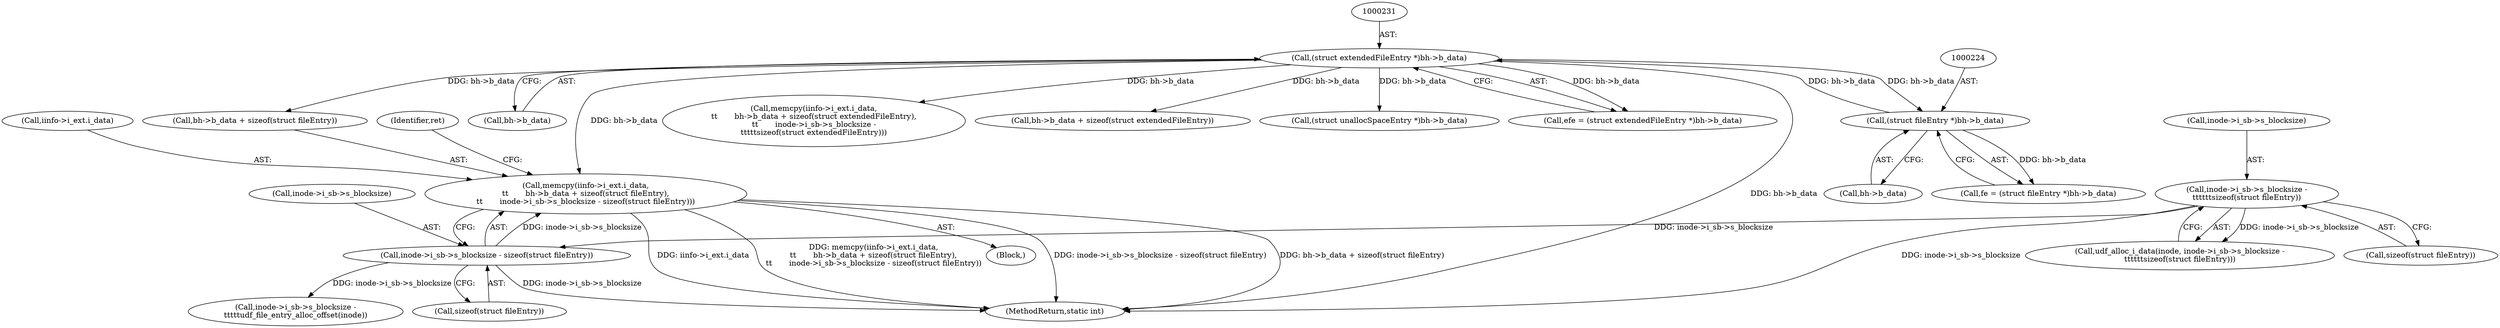 digraph "0_linux_e159332b9af4b04d882dbcfe1bb0117f0a6d4b58@API" {
"1000492" [label="(Call,memcpy(iinfo->i_ext.i_data,\n\t\t       bh->b_data + sizeof(struct fileEntry),\n\t\t       inode->i_sb->s_blocksize - sizeof(struct fileEntry)))"];
"1000230" [label="(Call,(struct extendedFileEntry *)bh->b_data)"];
"1000223" [label="(Call,(struct fileEntry *)bh->b_data)"];
"1000504" [label="(Call,inode->i_sb->s_blocksize - sizeof(struct fileEntry))"];
"1000481" [label="(Call,inode->i_sb->s_blocksize -\n\t\t\t\t\t\tsizeof(struct fileEntry))"];
"1000487" [label="(Call,sizeof(struct fileEntry))"];
"1000481" [label="(Call,inode->i_sb->s_blocksize -\n\t\t\t\t\t\tsizeof(struct fileEntry))"];
"1000498" [label="(Call,bh->b_data + sizeof(struct fileEntry))"];
"1000232" [label="(Call,bh->b_data)"];
"1000482" [label="(Call,inode->i_sb->s_blocksize)"];
"1000510" [label="(Call,sizeof(struct fileEntry))"];
"1001013" [label="(Call,inode->i_sb->s_blocksize -\n\t\t\t\t\tudf_file_entry_alloc_offset(inode))"];
"1000436" [label="(Call,memcpy(iinfo->i_ext.i_data,\n\t\t       bh->b_data + sizeof(struct extendedFileEntry),\n\t\t       inode->i_sb->s_blocksize -\n\t\t\t\t\tsizeof(struct extendedFileEntry)))"];
"1000466" [label="(Block,)"];
"1000479" [label="(Call,udf_alloc_i_data(inode, inode->i_sb->s_blocksize -\n\t\t\t\t\t\tsizeof(struct fileEntry)))"];
"1000230" [label="(Call,(struct extendedFileEntry *)bh->b_data)"];
"1000504" [label="(Call,inode->i_sb->s_blocksize - sizeof(struct fileEntry))"];
"1001226" [label="(MethodReturn,static int)"];
"1000583" [label="(Identifier,ret)"];
"1000442" [label="(Call,bh->b_data + sizeof(struct extendedFileEntry))"];
"1000539" [label="(Call,(struct unallocSpaceEntry *)bh->b_data)"];
"1000228" [label="(Call,efe = (struct extendedFileEntry *)bh->b_data)"];
"1000223" [label="(Call,(struct fileEntry *)bh->b_data)"];
"1000225" [label="(Call,bh->b_data)"];
"1000493" [label="(Call,iinfo->i_ext.i_data)"];
"1000492" [label="(Call,memcpy(iinfo->i_ext.i_data,\n\t\t       bh->b_data + sizeof(struct fileEntry),\n\t\t       inode->i_sb->s_blocksize - sizeof(struct fileEntry)))"];
"1000221" [label="(Call,fe = (struct fileEntry *)bh->b_data)"];
"1000505" [label="(Call,inode->i_sb->s_blocksize)"];
"1000492" -> "1000466"  [label="AST: "];
"1000492" -> "1000504"  [label="CFG: "];
"1000493" -> "1000492"  [label="AST: "];
"1000498" -> "1000492"  [label="AST: "];
"1000504" -> "1000492"  [label="AST: "];
"1000583" -> "1000492"  [label="CFG: "];
"1000492" -> "1001226"  [label="DDG: bh->b_data + sizeof(struct fileEntry)"];
"1000492" -> "1001226"  [label="DDG: iinfo->i_ext.i_data"];
"1000492" -> "1001226"  [label="DDG: memcpy(iinfo->i_ext.i_data,\n\t\t       bh->b_data + sizeof(struct fileEntry),\n\t\t       inode->i_sb->s_blocksize - sizeof(struct fileEntry))"];
"1000492" -> "1001226"  [label="DDG: inode->i_sb->s_blocksize - sizeof(struct fileEntry)"];
"1000230" -> "1000492"  [label="DDG: bh->b_data"];
"1000504" -> "1000492"  [label="DDG: inode->i_sb->s_blocksize"];
"1000230" -> "1000228"  [label="AST: "];
"1000230" -> "1000232"  [label="CFG: "];
"1000231" -> "1000230"  [label="AST: "];
"1000232" -> "1000230"  [label="AST: "];
"1000228" -> "1000230"  [label="CFG: "];
"1000230" -> "1001226"  [label="DDG: bh->b_data"];
"1000230" -> "1000223"  [label="DDG: bh->b_data"];
"1000230" -> "1000228"  [label="DDG: bh->b_data"];
"1000223" -> "1000230"  [label="DDG: bh->b_data"];
"1000230" -> "1000436"  [label="DDG: bh->b_data"];
"1000230" -> "1000442"  [label="DDG: bh->b_data"];
"1000230" -> "1000498"  [label="DDG: bh->b_data"];
"1000230" -> "1000539"  [label="DDG: bh->b_data"];
"1000223" -> "1000221"  [label="AST: "];
"1000223" -> "1000225"  [label="CFG: "];
"1000224" -> "1000223"  [label="AST: "];
"1000225" -> "1000223"  [label="AST: "];
"1000221" -> "1000223"  [label="CFG: "];
"1000223" -> "1000221"  [label="DDG: bh->b_data"];
"1000504" -> "1000510"  [label="CFG: "];
"1000505" -> "1000504"  [label="AST: "];
"1000510" -> "1000504"  [label="AST: "];
"1000504" -> "1001226"  [label="DDG: inode->i_sb->s_blocksize"];
"1000481" -> "1000504"  [label="DDG: inode->i_sb->s_blocksize"];
"1000504" -> "1001013"  [label="DDG: inode->i_sb->s_blocksize"];
"1000481" -> "1000479"  [label="AST: "];
"1000481" -> "1000487"  [label="CFG: "];
"1000482" -> "1000481"  [label="AST: "];
"1000487" -> "1000481"  [label="AST: "];
"1000479" -> "1000481"  [label="CFG: "];
"1000481" -> "1001226"  [label="DDG: inode->i_sb->s_blocksize"];
"1000481" -> "1000479"  [label="DDG: inode->i_sb->s_blocksize"];
}
